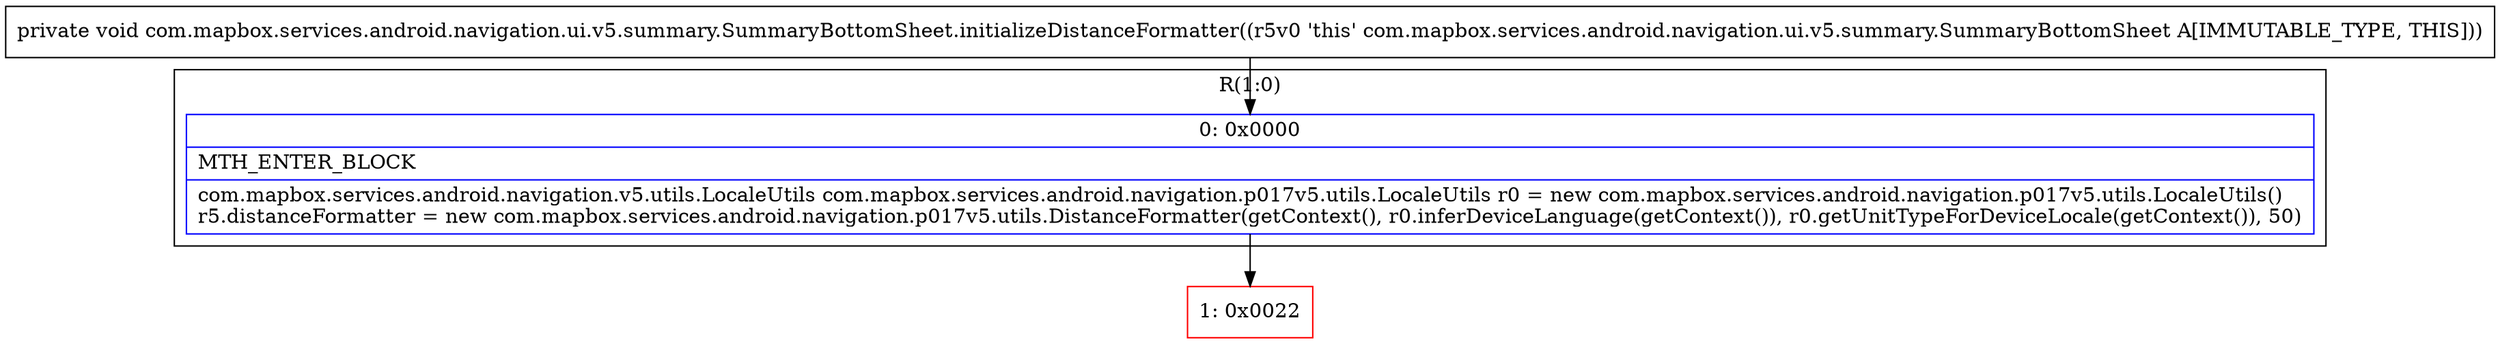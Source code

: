 digraph "CFG forcom.mapbox.services.android.navigation.ui.v5.summary.SummaryBottomSheet.initializeDistanceFormatter()V" {
subgraph cluster_Region_1682094349 {
label = "R(1:0)";
node [shape=record,color=blue];
Node_0 [shape=record,label="{0\:\ 0x0000|MTH_ENTER_BLOCK\l|com.mapbox.services.android.navigation.v5.utils.LocaleUtils com.mapbox.services.android.navigation.p017v5.utils.LocaleUtils r0 = new com.mapbox.services.android.navigation.p017v5.utils.LocaleUtils()\lr5.distanceFormatter = new com.mapbox.services.android.navigation.p017v5.utils.DistanceFormatter(getContext(), r0.inferDeviceLanguage(getContext()), r0.getUnitTypeForDeviceLocale(getContext()), 50)\l}"];
}
Node_1 [shape=record,color=red,label="{1\:\ 0x0022}"];
MethodNode[shape=record,label="{private void com.mapbox.services.android.navigation.ui.v5.summary.SummaryBottomSheet.initializeDistanceFormatter((r5v0 'this' com.mapbox.services.android.navigation.ui.v5.summary.SummaryBottomSheet A[IMMUTABLE_TYPE, THIS])) }"];
MethodNode -> Node_0;
Node_0 -> Node_1;
}

